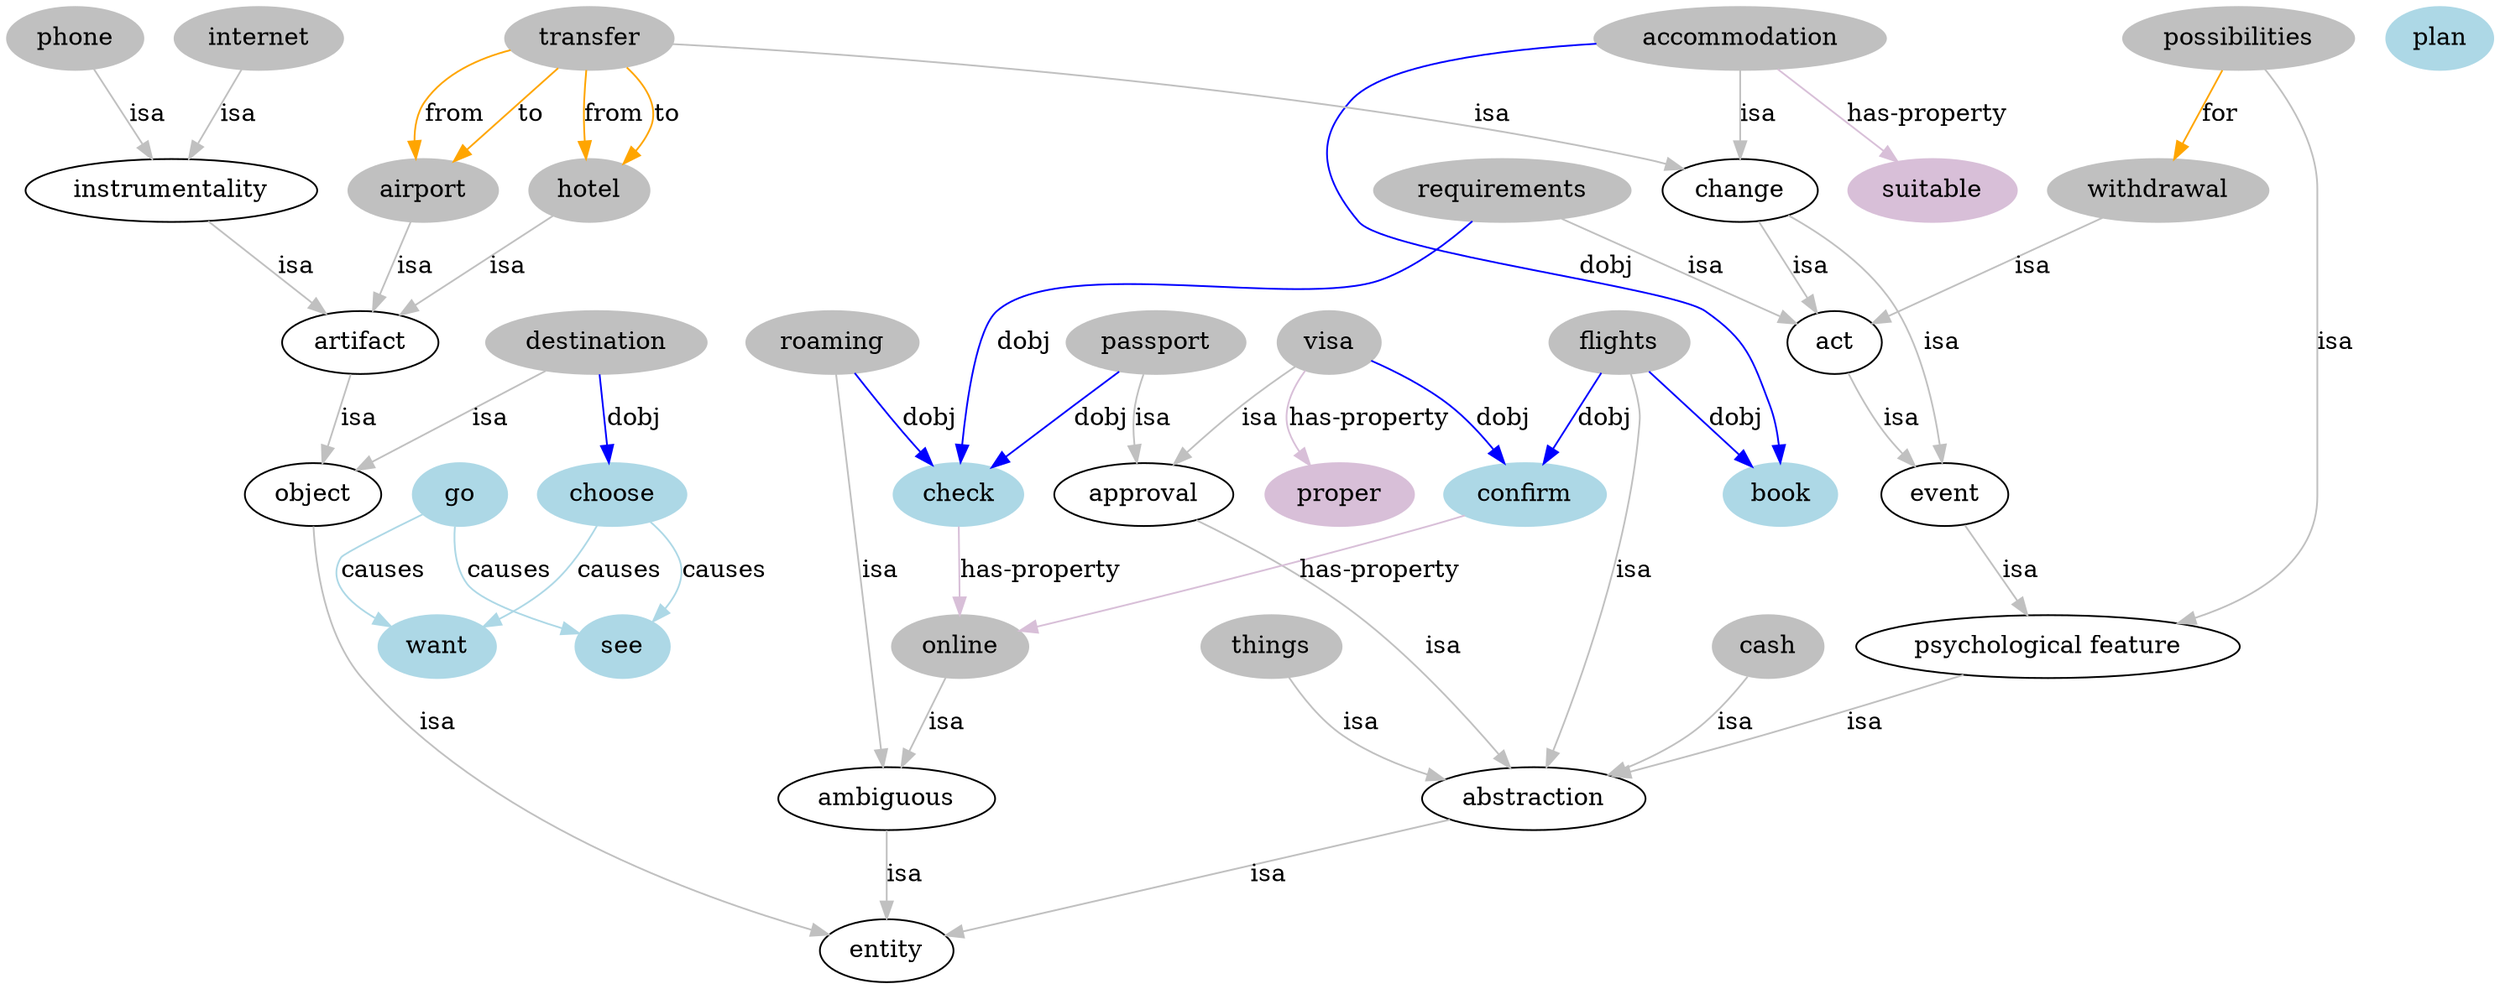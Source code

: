 digraph typehierarchy {
"change" -> "event" [label = "isa"  color = "grey"]
"accommodation" -> "change" [label = "isa"  color = "grey"]
"object" -> "entity" [label = "isa"  color = "grey"]
"artifact" -> "object" [label = "isa"  color = "grey"]
"airport" -> "artifact" [label = "isa"  color = "grey"]
"cash" -> "abstraction" [label = "isa"  color = "grey"]
"destination" -> "object" [label = "isa"  color = "grey"]
"flights" -> "abstraction" [label = "isa"  color = "grey"]
"hotel" -> "artifact" [label = "isa"  color = "grey"]
"internet" -> "instrumentality" [label = "isa"  color = "grey"]
"approval" -> "abstraction" [label = "isa"  color = "grey"]
"passport" -> "approval" [label = "isa"  color = "grey"]
"phone" -> "instrumentality" [label = "isa"  color = "grey"]
"possibilities" -> "psychological feature" [label = "isa"  color = "grey"]
"requirements" -> "act" [label = "isa"  color = "grey"]
"things" -> "abstraction" [label = "isa"  color = "grey"]
"change" -> "act" [label = "isa"  color = "grey"]
"transfer" -> "change" [label = "isa"  color = "grey"]
"visa" -> "approval" [label = "isa"  color = "grey"]
"withdrawal" -> "act" [label = "isa"  color = "grey"]
"roaming" -> "ambiguous" [label = "isa"  color = "grey"]
"online" -> "ambiguous" [label = "isa"  color = "grey"]
"act" -> "event" [label = "isa"  color = "grey"]
"instrumentality" -> "artifact" [label = "isa"  color = "grey"]
"event" -> "psychological feature" [label = "isa"  color = "grey"]
"psychological feature" -> "abstraction" [label = "isa"  color = "grey"]
"abstraction" -> "entity" [label = "isa"  color = "grey"]
"ambiguous" -> "entity" [label = "isa"  color = "grey"]
"choose" -> "see" [label = "causes"  color = "lightblue"]
"choose" -> "want" [label = "causes"  color = "lightblue"]
"go" -> "see" [label = "causes"  color = "lightblue"]
"go" -> "want" [label = "causes"  color = "lightblue"]
"passport" -> "check" [label = "dobj"  color = "blue"]
"destination" -> "choose" [label = "dobj"  color = "blue"]
"requirements" -> "check" [label = "dobj"  color = "blue"]
"visa" -> "confirm" [label = "dobj"  color = "blue"]
"flights" -> "book" [label = "dobj"  color = "blue"]
"accommodation" -> "book" [label = "dobj"  color = "blue"]
"roaming" -> "check" [label = "dobj"  color = "blue"]
"flights" -> "confirm" [label = "dobj"  color = "blue"]
"possibilities" -> "withdrawal" [label = "for"  color = "orange"]
"transfer" -> "airport" [label = "from"  color = "orange"]
"transfer" -> "hotel" [label = "to"  color = "orange"]
"transfer" -> "hotel" [label = "from"  color = "orange"]
"transfer" -> "airport" [label = "to"  color = "orange"]
"visa" -> "proper" [label = "has-property"  color = "thistle"]
"accommodation" -> "suitable" [label = "has-property"  color = "thistle"]
"confirm" -> "online" [label = "has-property"  color = "thistle"]
"check" -> "online" [label = "has-property"  color = "thistle"]
"withdrawal"[color = "grey"  style = "filled"]
"visa"[color = "grey"  style = "filled"]
"transfer"[color = "grey"  style = "filled"]
"things"[color = "grey"  style = "filled"]
"roaming"[color = "grey"  style = "filled"]
"requirements"[color = "grey"  style = "filled"]
"possibilities"[color = "grey"  style = "filled"]
"phone"[color = "grey"  style = "filled"]
"passport"[color = "grey"  style = "filled"]
"online"[color = "grey"  style = "filled"]
"internet"[color = "grey"  style = "filled"]
"hotel"[color = "grey"  style = "filled"]
"flights"[color = "grey"  style = "filled"]
"destination"[color = "grey"  style = "filled"]
"cash"[color = "grey"  style = "filled"]
"airport"[color = "grey"  style = "filled"]
"accommodation"[color = "grey"  style = "filled"]
"want"[color = "lightblue"  style = "filled"]
"see"[color = "lightblue"  style = "filled"]
"plan"[color = "lightblue"  style = "filled"]
"go"[color = "lightblue"  style = "filled"]
"confirm"[color = "lightblue"  style = "filled"]
"choose"[color = "lightblue"  style = "filled"]
"check"[color = "lightblue"  style = "filled"]
"book"[color = "lightblue"  style = "filled"]
"suitable"[color = "thistle"  style = "filled"]
"proper"[color = "thistle"  style = "filled"]
}